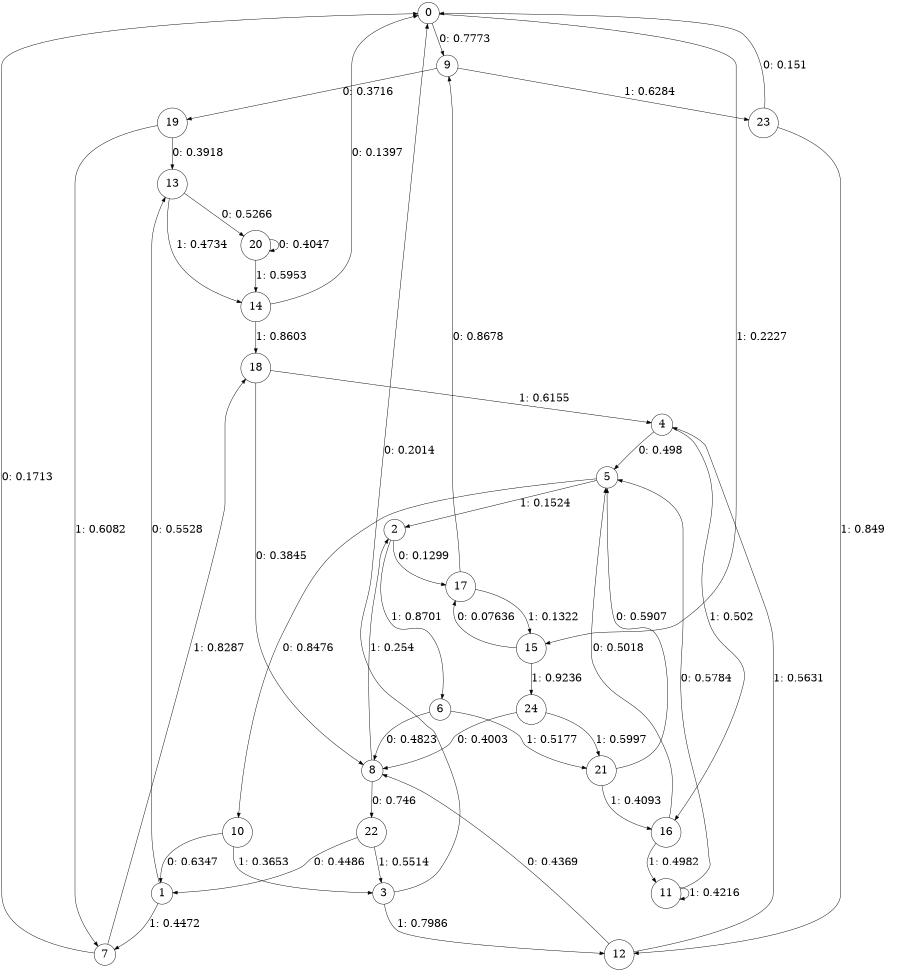digraph "ch2randomL5" {
size = "6,8.5";
ratio = "fill";
node [shape = circle];
node [fontsize = 24];
edge [fontsize = 24];
0 -> 9 [label = "0: 0.7773   "];
0 -> 15 [label = "1: 0.2227   "];
1 -> 13 [label = "0: 0.5528   "];
1 -> 7 [label = "1: 0.4472   "];
2 -> 17 [label = "0: 0.1299   "];
2 -> 6 [label = "1: 0.8701   "];
3 -> 0 [label = "0: 0.2014   "];
3 -> 12 [label = "1: 0.7986   "];
4 -> 5 [label = "0: 0.498    "];
4 -> 16 [label = "1: 0.502    "];
5 -> 10 [label = "0: 0.8476   "];
5 -> 2 [label = "1: 0.1524   "];
6 -> 8 [label = "0: 0.4823   "];
6 -> 21 [label = "1: 0.5177   "];
7 -> 0 [label = "0: 0.1713   "];
7 -> 18 [label = "1: 0.8287   "];
8 -> 22 [label = "0: 0.746    "];
8 -> 2 [label = "1: 0.254    "];
9 -> 19 [label = "0: 0.3716   "];
9 -> 23 [label = "1: 0.6284   "];
10 -> 1 [label = "0: 0.6347   "];
10 -> 3 [label = "1: 0.3653   "];
11 -> 5 [label = "0: 0.5784   "];
11 -> 11 [label = "1: 0.4216   "];
12 -> 8 [label = "0: 0.4369   "];
12 -> 4 [label = "1: 0.5631   "];
13 -> 20 [label = "0: 0.5266   "];
13 -> 14 [label = "1: 0.4734   "];
14 -> 0 [label = "0: 0.1397   "];
14 -> 18 [label = "1: 0.8603   "];
15 -> 17 [label = "0: 0.07636  "];
15 -> 24 [label = "1: 0.9236   "];
16 -> 5 [label = "0: 0.5018   "];
16 -> 11 [label = "1: 0.4982   "];
17 -> 9 [label = "0: 0.8678   "];
17 -> 15 [label = "1: 0.1322   "];
18 -> 8 [label = "0: 0.3845   "];
18 -> 4 [label = "1: 0.6155   "];
19 -> 13 [label = "0: 0.3918   "];
19 -> 7 [label = "1: 0.6082   "];
20 -> 20 [label = "0: 0.4047   "];
20 -> 14 [label = "1: 0.5953   "];
21 -> 5 [label = "0: 0.5907   "];
21 -> 16 [label = "1: 0.4093   "];
22 -> 1 [label = "0: 0.4486   "];
22 -> 3 [label = "1: 0.5514   "];
23 -> 0 [label = "0: 0.151    "];
23 -> 12 [label = "1: 0.849    "];
24 -> 8 [label = "0: 0.4003   "];
24 -> 21 [label = "1: 0.5997   "];
}